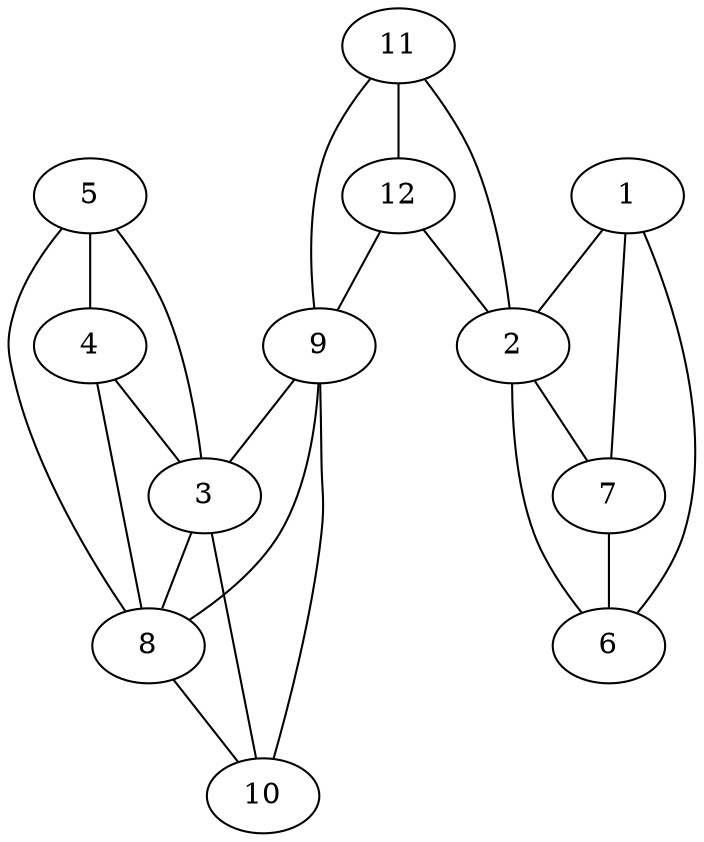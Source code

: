 graph pdb1a58 {
	1	 [aaLength=3,
		sequence=KKD,
		type=0];
	2	 [aaLength=12,
		sequence=PRTCNNFLMLCT,
		type=0];
	1 -- 2	 [distance0="30.0",
		frequency=1,
		type0=3];
	6	 [aaLength=9,
		sequence=RRVFLDVTI,
		type=1];
	1 -- 6	 [distance0="4.0",
		frequency=1,
		type0=1];
	7	 [aaLength=10,
		sequence=NLAGRIVMEL,
		type=1];
	1 -- 7	 [distance0="15.0",
		frequency=1,
		type0=2];
	2 -- 6	 [distance0="26.0",
		frequency=1,
		type0=2];
	2 -- 7	 [distance0="15.0",
		frequency=1,
		type0=1];
	3	 [aaLength=3,
		sequence=PHL,
		type=0];
	8	 [aaLength=7,
		sequence=VFGKVVS,
		type=1];
	3 -- 8	 [distance0="8.0",
		distance1="0.0",
		frequency=2,
		type0=1,
		type1=4];
	4	 [aaLength=8,
		sequence=QEVVTKIE,
		type=0];
	4 -- 3	 [distance0="16.0",
		frequency=1,
		type0=2];
	4 -- 8	 [distance0="8.0",
		frequency=1,
		type0=1];
	5	 [aaLength=9,
		sequence=VVILNCGEL,
		type=1];
	5 -- 3	 [distance0="37.0",
		frequency=1,
		type0=3];
	5 -- 4	 [distance0="21.0",
		frequency=1,
		type0=1];
	5 -- 8	 [distance0="29.0",
		frequency=1,
		type0=2];
	7 -- 6	 [distance0="11.0",
		frequency=1,
		type0=1];
	10	 [aaLength=4,
		sequence=FFIT,
		type=1];
	8 -- 10	 [distance0="16.0",
		frequency=1,
		type0=3];
	9	 [aaLength=4,
		sequence=VVSM,
		type=1];
	9 -- 3	 [distance0="23.0",
		frequency=1,
		type0=2];
	9 -- 8	 [distance0="31.0",
		frequency=1,
		type0=3];
	9 -- 10	 [distance0="15.0",
		distance1="0.0",
		frequency=2,
		type0=1,
		type1=4];
	10 -- 3	 [distance0="8.0",
		distance1="0.0",
		frequency=2,
		type0=1,
		type1=4];
	11	 [aaLength=4,
		sequence=MIQG,
		type=1];
	11 -- 2	 [distance0="39.0",
		frequency=1,
		type0=3];
	12	 [aaLength=5,
		sequence=FHRVI,
		type=1];
	11 -- 12	 [distance0="8.0",
		frequency=1,
		type0=1];
	11 -- 9	 [distance0="36.0",
		distance1="0.0",
		frequency=2,
		type0=2,
		type1=4];
	12 -- 2	 [distance0="31.0",
		frequency=1,
		type0=2];
	12 -- 9	 [distance0="44.0",
		frequency=1,
		type0=3];
}
